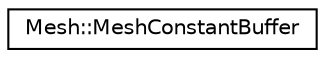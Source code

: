 digraph "Graphical Class Hierarchy"
{
 // LATEX_PDF_SIZE
  edge [fontname="Helvetica",fontsize="10",labelfontname="Helvetica",labelfontsize="10"];
  node [fontname="Helvetica",fontsize="10",shape=record];
  rankdir="LR";
  Node0 [label="Mesh::MeshConstantBuffer",height=0.2,width=0.4,color="black", fillcolor="white", style="filled",URL="$struct_mesh_1_1_mesh_constant_buffer.html",tooltip=" "];
}
